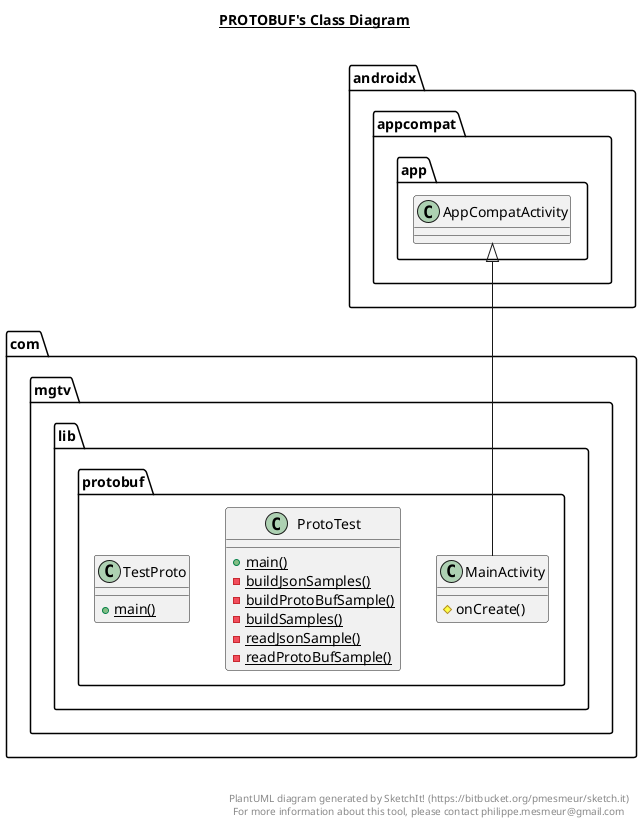 @startuml

title __PROTOBUF's Class Diagram__\n

  namespace com.mgtv.lib.protobuf {
    class com.mgtv.lib.protobuf.MainActivity {
        # onCreate()
    }
  }
  

  namespace com.mgtv.lib.protobuf {
    class com.mgtv.lib.protobuf.ProtoTest {
        {static} + main()
        {static} - buildJsonSamples()
        {static} - buildProtoBufSample()
        {static} - buildSamples()
        {static} - readJsonSample()
        {static} - readProtoBufSample()
    }
  }
  

  namespace com.mgtv.lib.protobuf {
    class com.mgtv.lib.protobuf.TestProto {
        {static} + main()
    }
  }
  

  com.mgtv.lib.protobuf.MainActivity -up-|> androidx.appcompat.app.AppCompatActivity


right footer


PlantUML diagram generated by SketchIt! (https://bitbucket.org/pmesmeur/sketch.it)
For more information about this tool, please contact philippe.mesmeur@gmail.com
endfooter

@enduml
